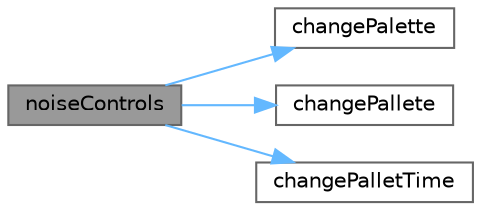 digraph "noiseControls"
{
 // INTERACTIVE_SVG=YES
 // LATEX_PDF_SIZE
  bgcolor="transparent";
  edge [fontname=Helvetica,fontsize=10,labelfontname=Helvetica,labelfontsize=10];
  node [fontname=Helvetica,fontsize=10,shape=box,height=0.2,width=0.4];
  rankdir="LR";
  Node1 [id="Node000001",label="noiseControls",height=0.2,width=0.4,color="gray40", fillcolor="grey60", style="filled", fontcolor="black",tooltip=" "];
  Node1 -> Node2 [id="edge1_Node000001_Node000002",color="steelblue1",style="solid",tooltip=" "];
  Node2 [id="Node000002",label="changePalette",height=0.2,width=0.4,color="grey40", fillcolor="white", style="filled",URL="$da/d40/wasm__impl_8h_ae5666c00dc45334dc2ee935ab20b4cac.html#ae5666c00dc45334dc2ee935ab20b4cac",tooltip=" "];
  Node1 -> Node3 [id="edge2_Node000001_Node000003",color="steelblue1",style="solid",tooltip=" "];
  Node3 [id="Node000003",label="changePallete",height=0.2,width=0.4,color="grey40", fillcolor="white", style="filled",URL="$da/d40/wasm__impl_8h_ab8a1cf724f0390bbb874273aeabfc09a.html#ab8a1cf724f0390bbb874273aeabfc09a",tooltip=" "];
  Node1 -> Node4 [id="edge3_Node000001_Node000004",color="steelblue1",style="solid",tooltip=" "];
  Node4 [id="Node000004",label="changePalletTime",height=0.2,width=0.4,color="grey40", fillcolor="white", style="filled",URL="$da/d40/wasm__impl_8h_a9ac54280e37e5554706dba5547417973.html#a9ac54280e37e5554706dba5547417973",tooltip=" "];
}
